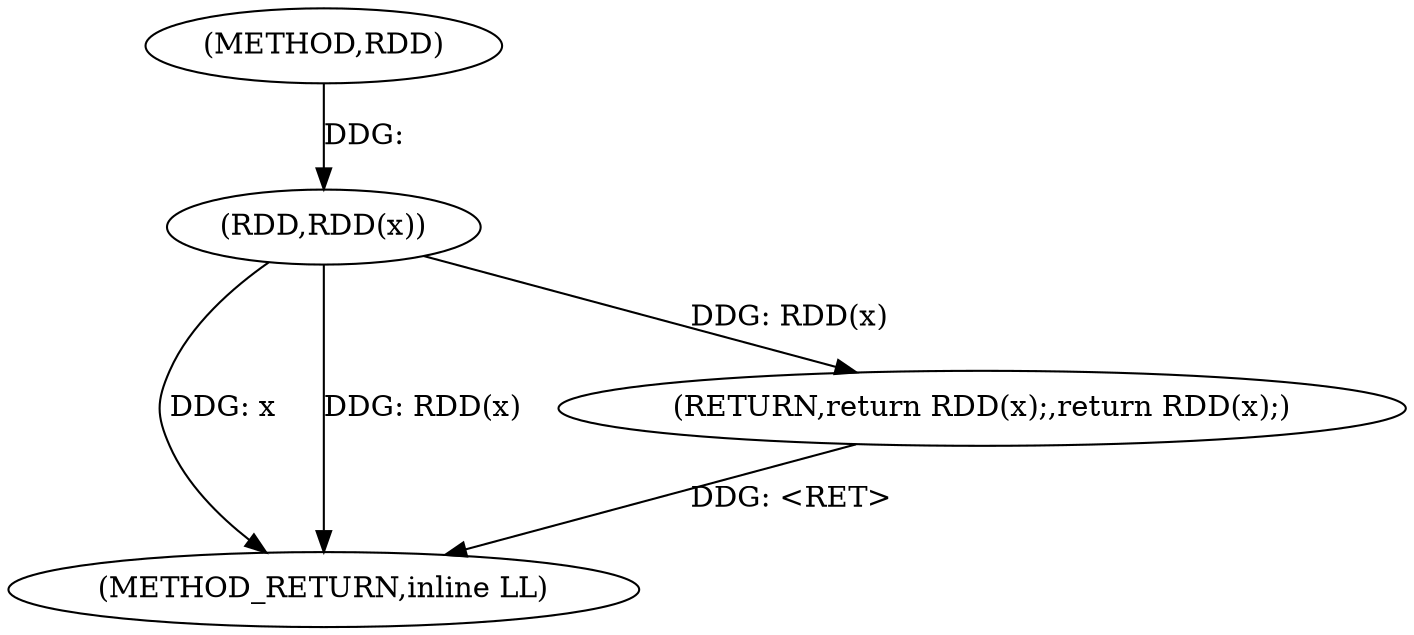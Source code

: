 digraph "RDD" {  
"1000264" [label = "(METHOD,RDD)" ]
"1000270" [label = "(METHOD_RETURN,inline LL)" ]
"1000267" [label = "(RETURN,return RDD(x);,return RDD(x);)" ]
"1000268" [label = "(RDD,RDD(x))" ]
  "1000267" -> "1000270"  [ label = "DDG: <RET>"] 
  "1000268" -> "1000270"  [ label = "DDG: x"] 
  "1000268" -> "1000270"  [ label = "DDG: RDD(x)"] 
  "1000268" -> "1000267"  [ label = "DDG: RDD(x)"] 
  "1000264" -> "1000268"  [ label = "DDG: "] 
}

